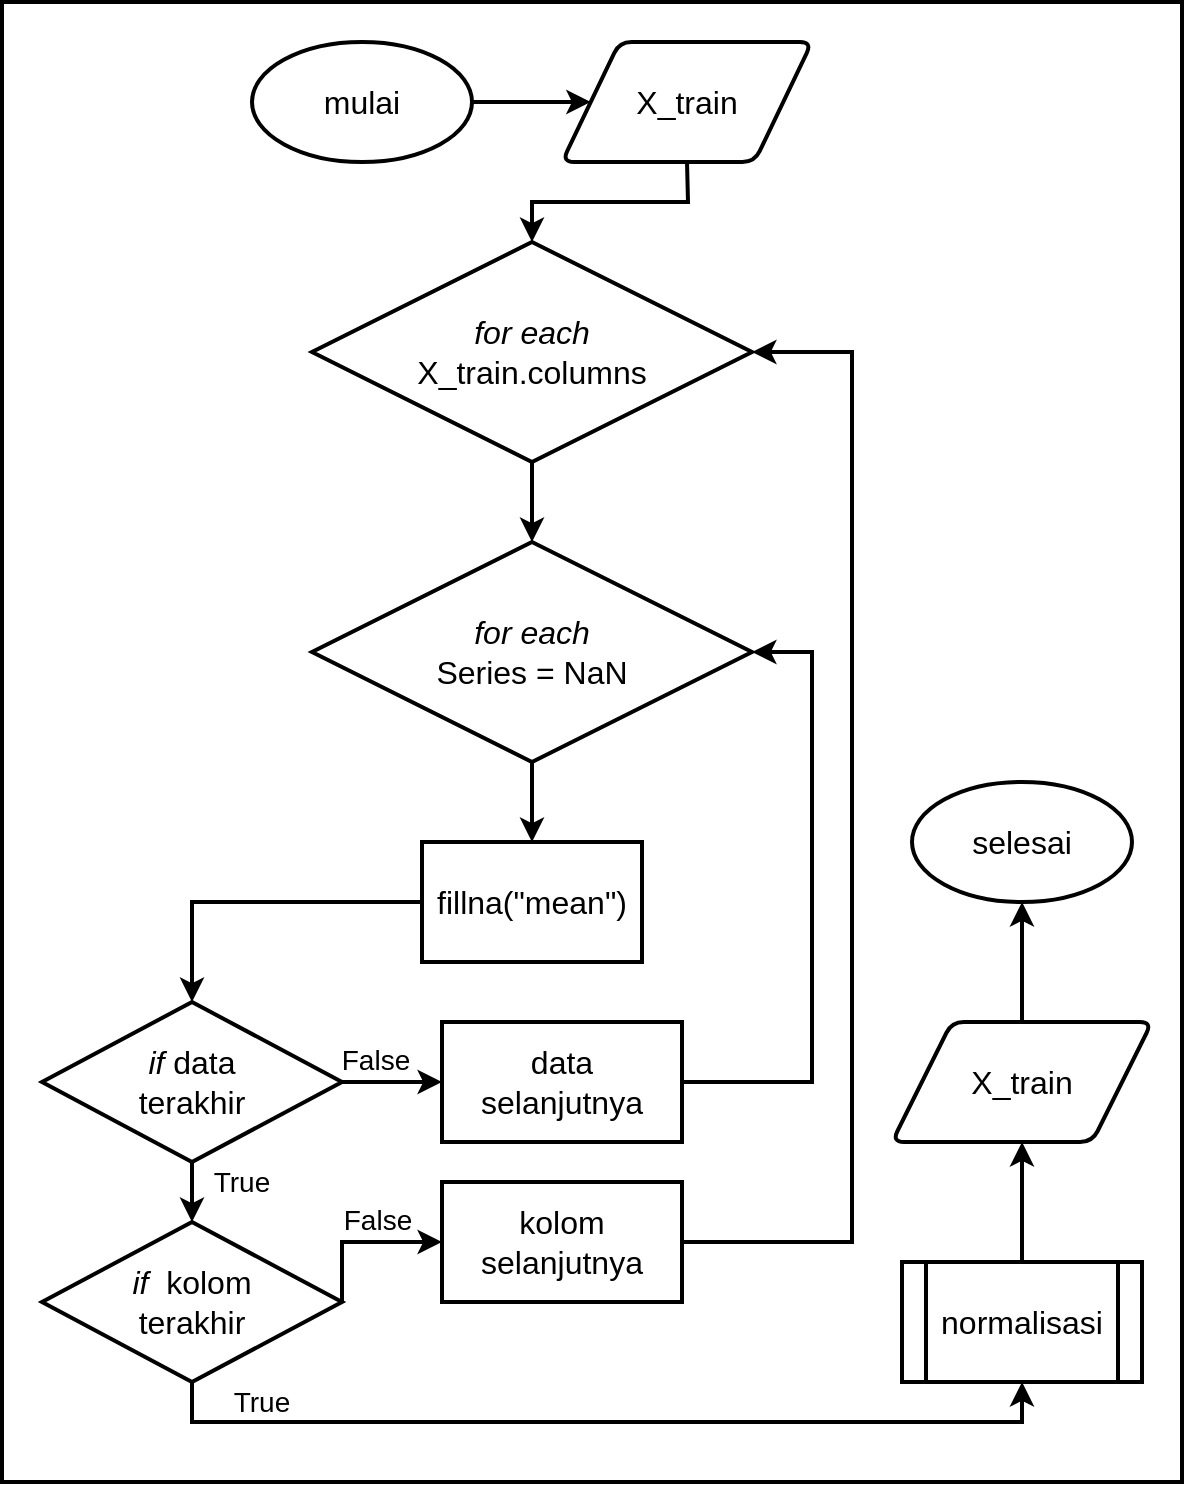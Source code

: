 <mxfile version="14.8.6" type="device"><diagram id="3WjlkqRnuxuJS45cBkbD" name="Page-1"><mxGraphModel dx="2730" dy="1033" grid="1" gridSize="10" guides="1" tooltips="1" connect="1" arrows="1" fold="1" page="1" pageScale="1" pageWidth="850" pageHeight="1100" math="0" shadow="0"><root><mxCell id="0"/><mxCell id="1" parent="0"/><mxCell id="oJcDEL2gCSpP_XBIUzjA-28" value="" style="group" vertex="1" connectable="0" parent="1"><mxGeometry x="-450" y="140" width="590" height="740" as="geometry"/></mxCell><mxCell id="oJcDEL2gCSpP_XBIUzjA-22" value="" style="rounded=0;whiteSpace=wrap;html=1;strokeWidth=2;" vertex="1" parent="oJcDEL2gCSpP_XBIUzjA-28"><mxGeometry width="590" height="740" as="geometry"/></mxCell><mxCell id="rFzzUaNnvHRJtKOBArn2-2" value="&lt;font style=&quot;font-size: 16px&quot;&gt;selesai&lt;/font&gt;" style="ellipse;whiteSpace=wrap;html=1;strokeWidth=2;" parent="oJcDEL2gCSpP_XBIUzjA-28" vertex="1"><mxGeometry x="455" y="390" width="110" height="60" as="geometry"/></mxCell><mxCell id="rFzzUaNnvHRJtKOBArn2-5" value="&lt;font style=&quot;font-size: 16px&quot;&gt;normalisasi&lt;/font&gt;" style="shape=process;whiteSpace=wrap;html=1;backgroundOutline=1;strokeWidth=2;" parent="oJcDEL2gCSpP_XBIUzjA-28" vertex="1"><mxGeometry x="450" y="630" width="120" height="60" as="geometry"/></mxCell><mxCell id="rFzzUaNnvHRJtKOBArn2-6" value="&lt;font style=&quot;font-size: 16px&quot;&gt;X_train&lt;/font&gt;" style="shape=parallelogram;html=1;strokeWidth=2;perimeter=parallelogramPerimeter;whiteSpace=wrap;rounded=1;arcSize=12;size=0.23;" parent="oJcDEL2gCSpP_XBIUzjA-28" vertex="1"><mxGeometry x="445" y="510" width="130" height="60" as="geometry"/></mxCell><mxCell id="rFzzUaNnvHRJtKOBArn2-18" value="" style="endArrow=classic;html=1;strokeWidth=2;exitX=0.5;exitY=0;exitDx=0;exitDy=0;entryX=0.5;entryY=1;entryDx=0;entryDy=0;" parent="oJcDEL2gCSpP_XBIUzjA-28" source="rFzzUaNnvHRJtKOBArn2-5" target="rFzzUaNnvHRJtKOBArn2-6" edge="1"><mxGeometry x="440" y="40" width="50" height="50" as="geometry"><mxPoint x="740" y="340" as="sourcePoint"/><mxPoint x="790" y="290" as="targetPoint"/></mxGeometry></mxCell><mxCell id="oJcDEL2gCSpP_XBIUzjA-1" value="&lt;font style=&quot;font-size: 16px&quot;&gt;mulai&lt;/font&gt;" style="ellipse;whiteSpace=wrap;html=1;strokeWidth=2;" vertex="1" parent="oJcDEL2gCSpP_XBIUzjA-28"><mxGeometry x="125" y="20" width="110" height="60" as="geometry"/></mxCell><mxCell id="oJcDEL2gCSpP_XBIUzjA-2" value="&lt;font style=&quot;font-size: 16px&quot;&gt;X_train&lt;/font&gt;" style="shape=parallelogram;html=1;strokeWidth=2;perimeter=parallelogramPerimeter;whiteSpace=wrap;rounded=1;arcSize=12;size=0.23;" vertex="1" parent="oJcDEL2gCSpP_XBIUzjA-28"><mxGeometry x="280" y="20" width="125" height="60" as="geometry"/></mxCell><mxCell id="oJcDEL2gCSpP_XBIUzjA-3" value="&lt;font style=&quot;font-size: 16px&quot;&gt;&lt;i&gt;for each&lt;/i&gt;&lt;br&gt;X_train.columns&lt;/font&gt;" style="rhombus;whiteSpace=wrap;html=1;strokeWidth=2;" vertex="1" parent="oJcDEL2gCSpP_XBIUzjA-28"><mxGeometry x="155" y="120" width="220" height="110" as="geometry"/></mxCell><mxCell id="oJcDEL2gCSpP_XBIUzjA-4" value="" style="endArrow=classic;html=1;exitX=1;exitY=0.5;exitDx=0;exitDy=0;strokeWidth=2;entryX=0;entryY=0.5;entryDx=0;entryDy=0;" edge="1" parent="oJcDEL2gCSpP_XBIUzjA-28" source="oJcDEL2gCSpP_XBIUzjA-1" target="oJcDEL2gCSpP_XBIUzjA-2"><mxGeometry width="50" height="50" as="geometry"><mxPoint x="265" y="180" as="sourcePoint"/><mxPoint x="315" y="130" as="targetPoint"/></mxGeometry></mxCell><mxCell id="oJcDEL2gCSpP_XBIUzjA-5" value="" style="endArrow=classic;html=1;strokeWidth=2;exitX=0.5;exitY=1;exitDx=0;exitDy=0;entryX=0.5;entryY=0;entryDx=0;entryDy=0;rounded=0;" edge="1" parent="oJcDEL2gCSpP_XBIUzjA-28" source="oJcDEL2gCSpP_XBIUzjA-2" target="oJcDEL2gCSpP_XBIUzjA-3"><mxGeometry width="50" height="50" as="geometry"><mxPoint x="265" y="180" as="sourcePoint"/><mxPoint x="315" y="130" as="targetPoint"/><Array as="points"><mxPoint x="343" y="100"/><mxPoint x="265" y="100"/></Array></mxGeometry></mxCell><mxCell id="oJcDEL2gCSpP_XBIUzjA-6" value="&lt;font style=&quot;font-size: 16px&quot;&gt;&lt;i&gt;for each&lt;/i&gt;&lt;br&gt;Series = NaN&lt;/font&gt;" style="rhombus;whiteSpace=wrap;html=1;strokeWidth=2;" vertex="1" parent="oJcDEL2gCSpP_XBIUzjA-28"><mxGeometry x="155" y="270" width="220" height="110" as="geometry"/></mxCell><mxCell id="oJcDEL2gCSpP_XBIUzjA-7" value="" style="endArrow=classic;html=1;strokeWidth=2;exitX=0.5;exitY=1;exitDx=0;exitDy=0;entryX=0.5;entryY=0;entryDx=0;entryDy=0;" edge="1" parent="oJcDEL2gCSpP_XBIUzjA-28" source="oJcDEL2gCSpP_XBIUzjA-3" target="oJcDEL2gCSpP_XBIUzjA-6"><mxGeometry width="50" height="50" as="geometry"><mxPoint x="265" y="280" as="sourcePoint"/><mxPoint x="315" y="230" as="targetPoint"/></mxGeometry></mxCell><mxCell id="oJcDEL2gCSpP_XBIUzjA-8" value="&lt;font style=&quot;font-size: 16px&quot;&gt;fillna(&quot;mean&quot;)&lt;/font&gt;" style="rounded=0;whiteSpace=wrap;html=1;strokeWidth=2;" vertex="1" parent="oJcDEL2gCSpP_XBIUzjA-28"><mxGeometry x="210" y="420" width="110" height="60" as="geometry"/></mxCell><mxCell id="oJcDEL2gCSpP_XBIUzjA-9" value="" style="endArrow=classic;html=1;strokeWidth=2;exitX=0.5;exitY=1;exitDx=0;exitDy=0;entryX=0.5;entryY=0;entryDx=0;entryDy=0;" edge="1" parent="oJcDEL2gCSpP_XBIUzjA-28" source="oJcDEL2gCSpP_XBIUzjA-6" target="oJcDEL2gCSpP_XBIUzjA-8"><mxGeometry width="50" height="50" as="geometry"><mxPoint x="145" y="380" as="sourcePoint"/><mxPoint x="195" y="330" as="targetPoint"/></mxGeometry></mxCell><mxCell id="oJcDEL2gCSpP_XBIUzjA-10" value="&lt;font style=&quot;font-size: 16px&quot;&gt;&lt;i&gt;if&lt;/i&gt;&amp;nbsp;data&lt;br&gt;terakhir&lt;/font&gt;" style="rhombus;whiteSpace=wrap;html=1;strokeWidth=2;" vertex="1" parent="oJcDEL2gCSpP_XBIUzjA-28"><mxGeometry x="20" y="500" width="150" height="80" as="geometry"/></mxCell><mxCell id="oJcDEL2gCSpP_XBIUzjA-11" value="&lt;font style=&quot;font-size: 16px&quot;&gt;data&lt;br&gt;selanjutnya&lt;/font&gt;" style="rounded=0;whiteSpace=wrap;html=1;strokeWidth=2;" vertex="1" parent="oJcDEL2gCSpP_XBIUzjA-28"><mxGeometry x="220" y="510" width="120" height="60" as="geometry"/></mxCell><mxCell id="oJcDEL2gCSpP_XBIUzjA-12" value="&lt;font style=&quot;font-size: 16px&quot;&gt;&lt;i&gt;if&lt;/i&gt;&amp;nbsp; kolom&lt;br&gt;terakhir&lt;/font&gt;" style="rhombus;whiteSpace=wrap;html=1;strokeWidth=2;" vertex="1" parent="oJcDEL2gCSpP_XBIUzjA-28"><mxGeometry x="20" y="610" width="150" height="80" as="geometry"/></mxCell><mxCell id="oJcDEL2gCSpP_XBIUzjA-13" value="&lt;font style=&quot;font-size: 16px&quot;&gt;kolom&lt;br&gt;selanjutnya&lt;/font&gt;" style="rounded=0;whiteSpace=wrap;html=1;strokeWidth=2;" vertex="1" parent="oJcDEL2gCSpP_XBIUzjA-28"><mxGeometry x="220" y="590" width="120" height="60" as="geometry"/></mxCell><mxCell id="oJcDEL2gCSpP_XBIUzjA-14" value="" style="endArrow=classic;html=1;strokeWidth=2;exitX=0;exitY=0.5;exitDx=0;exitDy=0;entryX=0.5;entryY=0;entryDx=0;entryDy=0;rounded=0;" edge="1" parent="oJcDEL2gCSpP_XBIUzjA-28" source="oJcDEL2gCSpP_XBIUzjA-8" target="oJcDEL2gCSpP_XBIUzjA-10"><mxGeometry width="50" height="50" as="geometry"><mxPoint x="295" y="410" as="sourcePoint"/><mxPoint x="345" y="360" as="targetPoint"/><Array as="points"><mxPoint x="95" y="450"/></Array></mxGeometry></mxCell><mxCell id="oJcDEL2gCSpP_XBIUzjA-15" value="" style="endArrow=classic;html=1;strokeWidth=2;exitX=1;exitY=0.5;exitDx=0;exitDy=0;entryX=1;entryY=0.5;entryDx=0;entryDy=0;rounded=0;" edge="1" parent="oJcDEL2gCSpP_XBIUzjA-28" source="oJcDEL2gCSpP_XBIUzjA-11" target="oJcDEL2gCSpP_XBIUzjA-6"><mxGeometry width="50" height="50" as="geometry"><mxPoint x="295" y="410" as="sourcePoint"/><mxPoint x="345" y="360" as="targetPoint"/><Array as="points"><mxPoint x="405" y="540"/><mxPoint x="405" y="325"/></Array></mxGeometry></mxCell><mxCell id="oJcDEL2gCSpP_XBIUzjA-16" value="" style="endArrow=classic;html=1;strokeWidth=2;exitX=1;exitY=0.5;exitDx=0;exitDy=0;entryX=1;entryY=0.5;entryDx=0;entryDy=0;rounded=0;" edge="1" parent="oJcDEL2gCSpP_XBIUzjA-28" source="oJcDEL2gCSpP_XBIUzjA-13" target="oJcDEL2gCSpP_XBIUzjA-3"><mxGeometry width="50" height="50" as="geometry"><mxPoint x="125" y="450" as="sourcePoint"/><mxPoint x="175" y="400" as="targetPoint"/><Array as="points"><mxPoint x="425" y="620"/><mxPoint x="425" y="175"/></Array></mxGeometry></mxCell><mxCell id="oJcDEL2gCSpP_XBIUzjA-17" value="" style="endArrow=classic;html=1;strokeWidth=2;exitX=1;exitY=0.5;exitDx=0;exitDy=0;entryX=0;entryY=0.5;entryDx=0;entryDy=0;" edge="1" parent="oJcDEL2gCSpP_XBIUzjA-28" source="oJcDEL2gCSpP_XBIUzjA-10" target="oJcDEL2gCSpP_XBIUzjA-11"><mxGeometry width="50" height="50" as="geometry"><mxPoint x="85" y="570" as="sourcePoint"/><mxPoint x="135" y="520" as="targetPoint"/></mxGeometry></mxCell><mxCell id="oJcDEL2gCSpP_XBIUzjA-18" value="" style="endArrow=classic;html=1;strokeWidth=2;exitX=0.5;exitY=1;exitDx=0;exitDy=0;" edge="1" parent="oJcDEL2gCSpP_XBIUzjA-28" source="oJcDEL2gCSpP_XBIUzjA-10"><mxGeometry width="50" height="50" as="geometry"><mxPoint x="-5" y="620" as="sourcePoint"/><mxPoint x="95" y="610" as="targetPoint"/></mxGeometry></mxCell><mxCell id="oJcDEL2gCSpP_XBIUzjA-19" value="" style="endArrow=classic;html=1;strokeWidth=2;exitX=1;exitY=0.5;exitDx=0;exitDy=0;entryX=0;entryY=0.5;entryDx=0;entryDy=0;rounded=0;" edge="1" parent="oJcDEL2gCSpP_XBIUzjA-28" source="oJcDEL2gCSpP_XBIUzjA-12" target="oJcDEL2gCSpP_XBIUzjA-13"><mxGeometry width="50" height="50" as="geometry"><mxPoint x="35" y="610" as="sourcePoint"/><mxPoint x="85" y="560" as="targetPoint"/><Array as="points"><mxPoint x="170" y="620"/></Array></mxGeometry></mxCell><mxCell id="oJcDEL2gCSpP_XBIUzjA-20" value="" style="endArrow=classic;html=1;exitX=0.5;exitY=1;exitDx=0;exitDy=0;entryX=0.5;entryY=1;entryDx=0;entryDy=0;rounded=0;strokeWidth=2;" edge="1" parent="oJcDEL2gCSpP_XBIUzjA-28" source="oJcDEL2gCSpP_XBIUzjA-12" target="rFzzUaNnvHRJtKOBArn2-5"><mxGeometry width="50" height="50" as="geometry"><mxPoint x="420" y="660" as="sourcePoint"/><mxPoint x="470" y="610" as="targetPoint"/><Array as="points"><mxPoint x="95" y="710"/><mxPoint x="510" y="710"/></Array></mxGeometry></mxCell><mxCell id="oJcDEL2gCSpP_XBIUzjA-21" value="" style="endArrow=classic;html=1;strokeWidth=2;exitX=0.5;exitY=0;exitDx=0;exitDy=0;entryX=0.5;entryY=1;entryDx=0;entryDy=0;" edge="1" parent="oJcDEL2gCSpP_XBIUzjA-28" source="rFzzUaNnvHRJtKOBArn2-6" target="rFzzUaNnvHRJtKOBArn2-2"><mxGeometry width="50" height="50" as="geometry"><mxPoint x="370" y="420" as="sourcePoint"/><mxPoint x="420" y="370" as="targetPoint"/></mxGeometry></mxCell><mxCell id="oJcDEL2gCSpP_XBIUzjA-24" value="&lt;font style=&quot;font-size: 14px&quot;&gt;True&lt;/font&gt;" style="text;html=1;strokeColor=none;fillColor=none;align=center;verticalAlign=middle;whiteSpace=wrap;rounded=0;" vertex="1" parent="oJcDEL2gCSpP_XBIUzjA-28"><mxGeometry x="100" y="580" width="40" height="20" as="geometry"/></mxCell><mxCell id="oJcDEL2gCSpP_XBIUzjA-25" value="&lt;font style=&quot;font-size: 14px&quot;&gt;True&lt;/font&gt;" style="text;html=1;strokeColor=none;fillColor=none;align=center;verticalAlign=middle;whiteSpace=wrap;rounded=0;" vertex="1" parent="oJcDEL2gCSpP_XBIUzjA-28"><mxGeometry x="110" y="690" width="40" height="20" as="geometry"/></mxCell><mxCell id="oJcDEL2gCSpP_XBIUzjA-26" value="&lt;font style=&quot;font-size: 14px&quot;&gt;False&lt;/font&gt;" style="text;html=1;strokeColor=none;fillColor=none;align=center;verticalAlign=middle;whiteSpace=wrap;rounded=0;" vertex="1" parent="oJcDEL2gCSpP_XBIUzjA-28"><mxGeometry x="167" y="519" width="40" height="20" as="geometry"/></mxCell><mxCell id="oJcDEL2gCSpP_XBIUzjA-27" value="&lt;font style=&quot;font-size: 14px&quot;&gt;False&lt;/font&gt;" style="text;html=1;strokeColor=none;fillColor=none;align=center;verticalAlign=middle;whiteSpace=wrap;rounded=0;" vertex="1" parent="oJcDEL2gCSpP_XBIUzjA-28"><mxGeometry x="168" y="599" width="40" height="20" as="geometry"/></mxCell></root></mxGraphModel></diagram></mxfile>